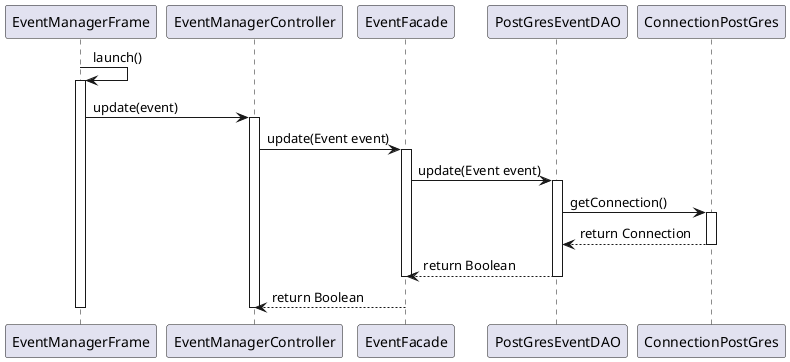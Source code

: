 
@startuml update

EventManagerFrame -> EventManagerFrame : launch()
activate EventManagerFrame

EventManagerFrame -> EventManagerController: update(event)
activate EventManagerController

EventManagerController -> EventFacade: update(Event event)
activate EventFacade

EventFacade -> PostGresEventDAO : update(Event event)
activate PostGresEventDAO

PostGresEventDAO -> ConnectionPostGres : getConnection()
activate ConnectionPostGres
ConnectionPostGres --> PostGresEventDAO : return Connection
deactivate ConnectionPostGres
PostGresEventDAO --> EventFacade : return Boolean
deactivate PostGresEventDAO
deactivate EventFacade

EventFacade --> EventManagerController : return Boolean
deactivate EventManagerController
deactivate EventManagerFrame

@enduml
